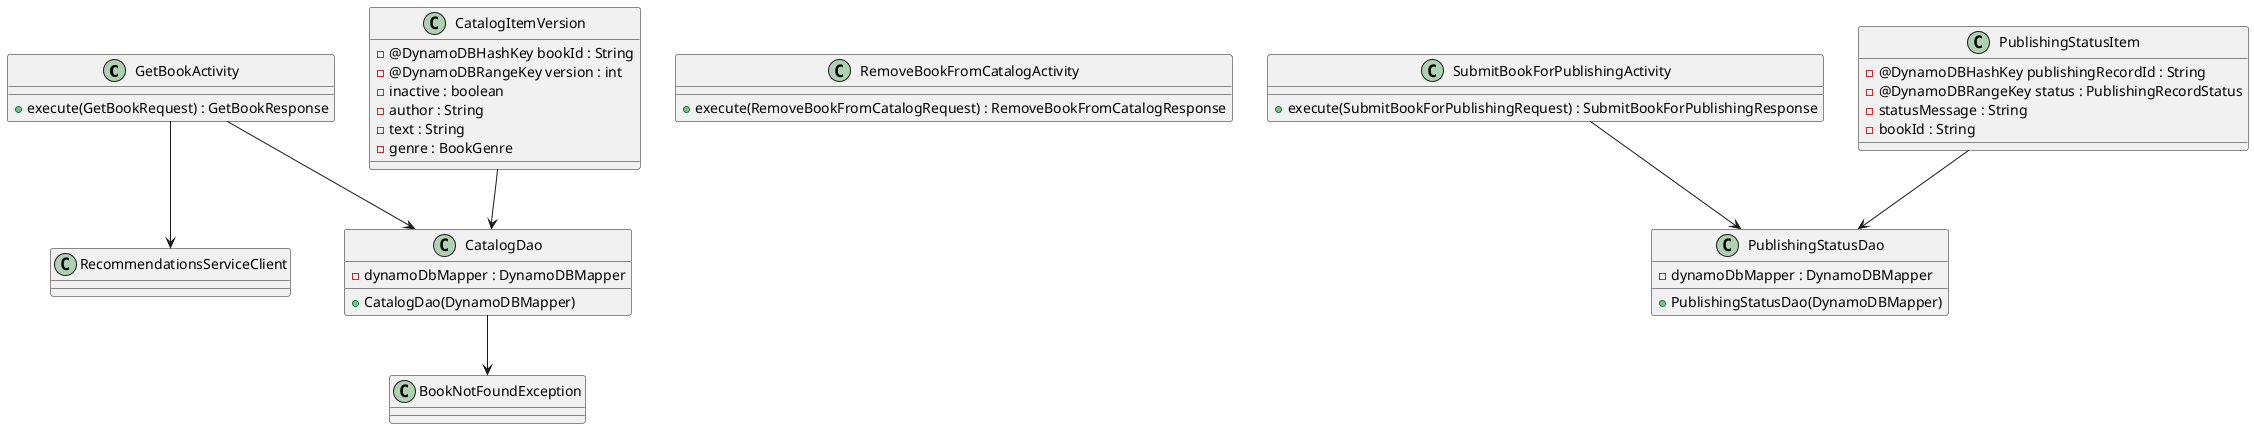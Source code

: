 @startuml
class GetBookActivity {
    + execute(GetBookRequest) : GetBookResponse
}

class RemoveBookFromCatalogActivity {
    + execute(RemoveBookFromCatalogRequest) : RemoveBookFromCatalogResponse
}

class SubmitBookForPublishingActivity {
    + execute(SubmitBookForPublishingRequest) : SubmitBookForPublishingResponse
}

class CatalogItemVersion {
    - @DynamoDBHashKey bookId : String
    - @DynamoDBRangeKey version : int
    - inactive : boolean
    - author : String
    - text : String
    - genre : BookGenre
}

class RecommendationsServiceClient {
}

class PublishingStatusItem {
    - @DynamoDBHashKey publishingRecordId : String
    - @DynamoDBRangeKey status : PublishingRecordStatus
    - statusMessage : String
    - bookId : String

}

class CatalogDao {
    - dynamoDbMapper : DynamoDBMapper

    + CatalogDao(DynamoDBMapper)
}

class PublishingStatusDao {
    - dynamoDbMapper : DynamoDBMapper

    + PublishingStatusDao(DynamoDBMapper)
}

class BookNotFoundException {
}

GetBookActivity --> CatalogDao
GetBookActivity --> RecommendationsServiceClient
SubmitBookForPublishingActivity --> PublishingStatusDao
CatalogItemVersion --> CatalogDao
PublishingStatusItem --> PublishingStatusDao
CatalogDao --> BookNotFoundException
@enduml